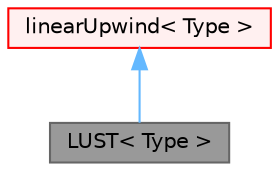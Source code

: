 digraph "LUST&lt; Type &gt;"
{
 // LATEX_PDF_SIZE
  bgcolor="transparent";
  edge [fontname=Helvetica,fontsize=10,labelfontname=Helvetica,labelfontsize=10];
  node [fontname=Helvetica,fontsize=10,shape=box,height=0.2,width=0.4];
  Node1 [id="Node000001",label="LUST\< Type \>",height=0.2,width=0.4,color="gray40", fillcolor="grey60", style="filled", fontcolor="black",tooltip="LUST: Linear-upwind stabilised transport."];
  Node2 -> Node1 [id="edge1_Node000001_Node000002",dir="back",color="steelblue1",style="solid",tooltip=" "];
  Node2 [id="Node000002",label="linearUpwind\< Type \>",height=0.2,width=0.4,color="red", fillcolor="#FFF0F0", style="filled",URL="$classFoam_1_1linearUpwind.html",tooltip="linearUpwind interpolation scheme class derived from upwind and returns upwind weighting factors and ..."];
}
